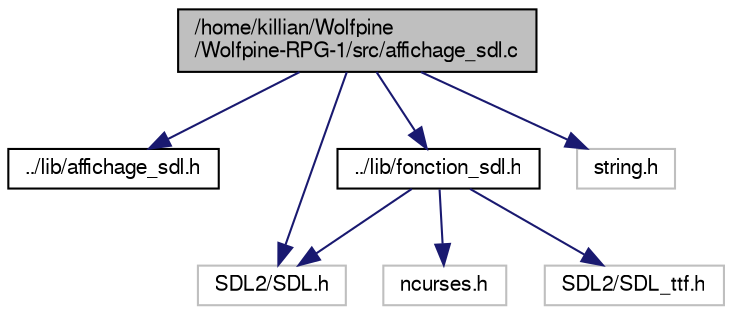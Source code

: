 digraph "/home/killian/Wolfpine/Wolfpine-RPG-1/src/affichage_sdl.c"
{
 // LATEX_PDF_SIZE
  edge [fontname="FreeSans",fontsize="10",labelfontname="FreeSans",labelfontsize="10"];
  node [fontname="FreeSans",fontsize="10",shape=record];
  Node1 [label="/home/killian/Wolfpine\l/Wolfpine-RPG-1/src/affichage_sdl.c",height=0.2,width=0.4,color="black", fillcolor="grey75", style="filled", fontcolor="black",tooltip="Fonctions d'affichage du menu et du dialogue."];
  Node1 -> Node2 [color="midnightblue",fontsize="10",style="solid",fontname="FreeSans"];
  Node2 [label="../lib/affichage_sdl.h",height=0.2,width=0.4,color="black", fillcolor="white", style="filled",URL="$d8/d1b/affichage__sdl_8h.html",tooltip=" "];
  Node1 -> Node3 [color="midnightblue",fontsize="10",style="solid",fontname="FreeSans"];
  Node3 [label="../lib/fonction_sdl.h",height=0.2,width=0.4,color="black", fillcolor="white", style="filled",URL="$d0/dea/fonction__sdl_8h.html",tooltip=" "];
  Node3 -> Node4 [color="midnightblue",fontsize="10",style="solid",fontname="FreeSans"];
  Node4 [label="SDL2/SDL.h",height=0.2,width=0.4,color="grey75", fillcolor="white", style="filled",tooltip=" "];
  Node3 -> Node5 [color="midnightblue",fontsize="10",style="solid",fontname="FreeSans"];
  Node5 [label="ncurses.h",height=0.2,width=0.4,color="grey75", fillcolor="white", style="filled",tooltip=" "];
  Node3 -> Node6 [color="midnightblue",fontsize="10",style="solid",fontname="FreeSans"];
  Node6 [label="SDL2/SDL_ttf.h",height=0.2,width=0.4,color="grey75", fillcolor="white", style="filled",tooltip=" "];
  Node1 -> Node7 [color="midnightblue",fontsize="10",style="solid",fontname="FreeSans"];
  Node7 [label="string.h",height=0.2,width=0.4,color="grey75", fillcolor="white", style="filled",tooltip=" "];
  Node1 -> Node4 [color="midnightblue",fontsize="10",style="solid",fontname="FreeSans"];
}
